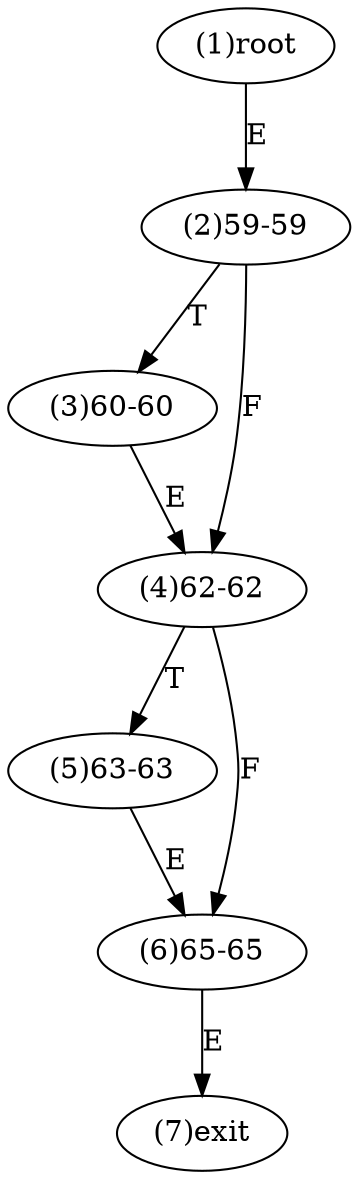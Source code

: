 digraph "" { 
1[ label="(1)root"];
2[ label="(2)59-59"];
3[ label="(3)60-60"];
4[ label="(4)62-62"];
5[ label="(5)63-63"];
6[ label="(6)65-65"];
7[ label="(7)exit"];
1->2[ label="E"];
2->4[ label="F"];
2->3[ label="T"];
3->4[ label="E"];
4->6[ label="F"];
4->5[ label="T"];
5->6[ label="E"];
6->7[ label="E"];
}
